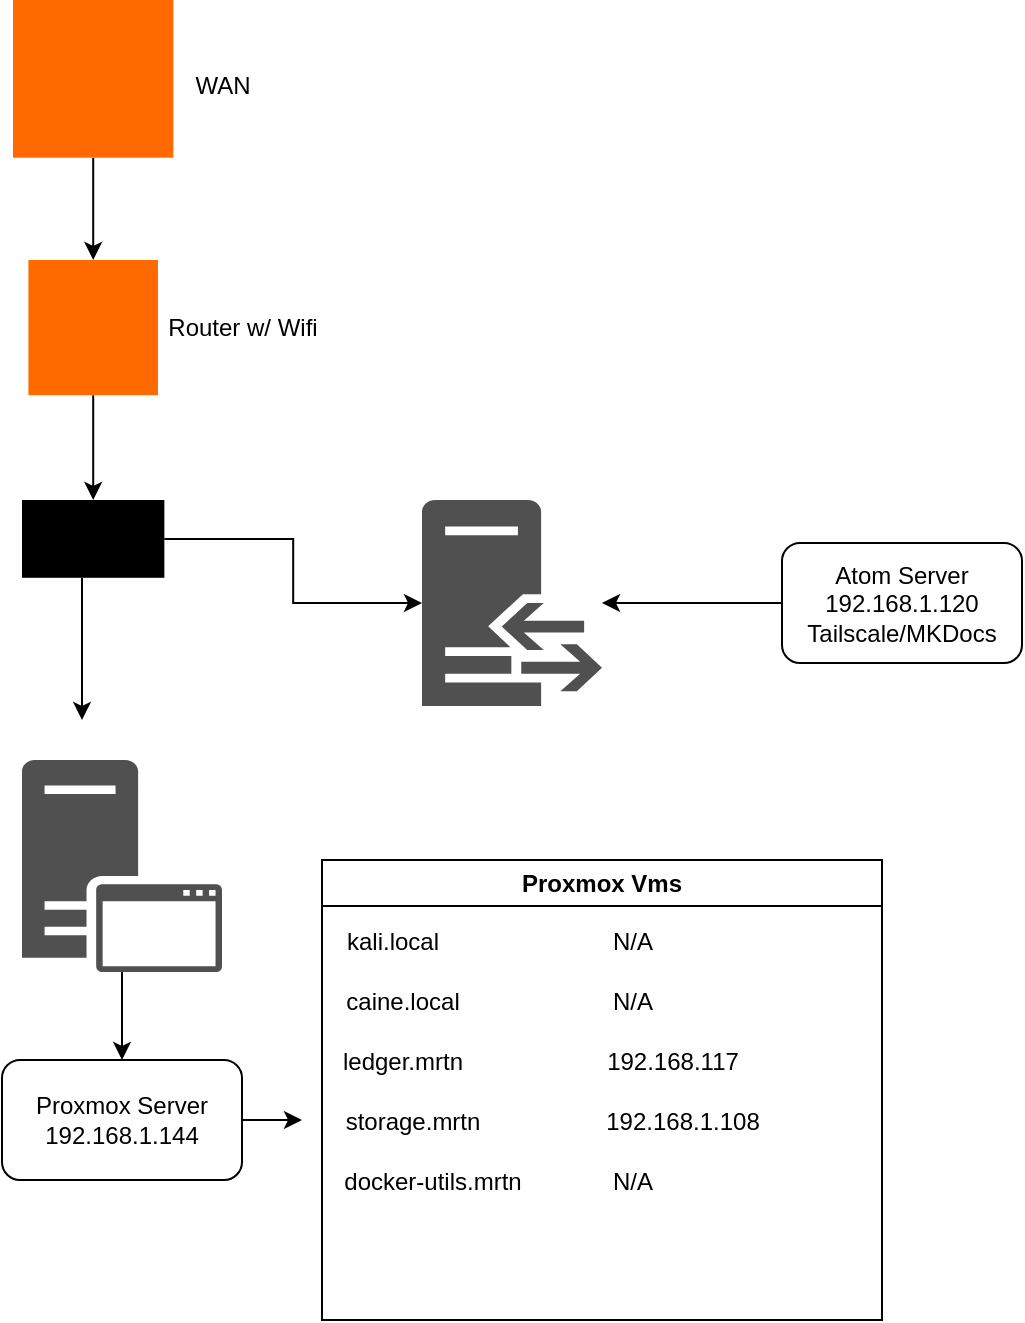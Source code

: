 <mxfile version="28.1.0">
  <diagram id="4R1l7TuO14RYq0gZdg3w" name="Page-1">
    <mxGraphModel dx="1426" dy="1645" grid="1" gridSize="10" guides="1" tooltips="1" connect="1" arrows="1" fold="1" page="1" pageScale="1" pageWidth="1100" pageHeight="850" math="0" shadow="0">
      <root>
        <mxCell id="0" />
        <mxCell id="1" parent="0" />
        <mxCell id="7x5JWIc4PQuYRjXECZIm-10" value="&lt;div&gt;Proxmox Vms&lt;/div&gt;" style="swimlane;whiteSpace=wrap;html=1;" parent="1" vertex="1">
          <mxGeometry x="190" y="310" width="280" height="230" as="geometry" />
        </mxCell>
        <mxCell id="L5oViSP3N9U8abVQpk8u-55" value="kali.local" style="text;html=1;align=center;verticalAlign=middle;resizable=0;points=[];autosize=1;strokeColor=none;fillColor=none;" vertex="1" parent="7x5JWIc4PQuYRjXECZIm-10">
          <mxGeometry y="26" width="70" height="30" as="geometry" />
        </mxCell>
        <mxCell id="L5oViSP3N9U8abVQpk8u-56" value="caine.local" style="text;html=1;align=center;verticalAlign=middle;resizable=0;points=[];autosize=1;strokeColor=none;fillColor=none;" vertex="1" parent="7x5JWIc4PQuYRjXECZIm-10">
          <mxGeometry y="56" width="80" height="30" as="geometry" />
        </mxCell>
        <mxCell id="L5oViSP3N9U8abVQpk8u-57" value="ledger.mrtn" style="text;html=1;align=center;verticalAlign=middle;resizable=0;points=[];autosize=1;strokeColor=none;fillColor=none;" vertex="1" parent="7x5JWIc4PQuYRjXECZIm-10">
          <mxGeometry y="86" width="80" height="30" as="geometry" />
        </mxCell>
        <mxCell id="L5oViSP3N9U8abVQpk8u-58" value="storage.mrtn" style="text;html=1;align=center;verticalAlign=middle;resizable=0;points=[];autosize=1;strokeColor=none;fillColor=none;" vertex="1" parent="7x5JWIc4PQuYRjXECZIm-10">
          <mxGeometry y="116" width="90" height="30" as="geometry" />
        </mxCell>
        <mxCell id="L5oViSP3N9U8abVQpk8u-61" value="docker-utils.mrtn" style="text;html=1;align=center;verticalAlign=middle;resizable=0;points=[];autosize=1;strokeColor=none;fillColor=none;" vertex="1" parent="7x5JWIc4PQuYRjXECZIm-10">
          <mxGeometry y="146" width="110" height="30" as="geometry" />
        </mxCell>
        <mxCell id="L5oViSP3N9U8abVQpk8u-62" value="192.168.1.108" style="text;html=1;align=center;verticalAlign=middle;resizable=0;points=[];autosize=1;strokeColor=none;fillColor=none;" vertex="1" parent="7x5JWIc4PQuYRjXECZIm-10">
          <mxGeometry x="130" y="116" width="100" height="30" as="geometry" />
        </mxCell>
        <mxCell id="L5oViSP3N9U8abVQpk8u-63" value="192.168.117" style="text;html=1;align=center;verticalAlign=middle;resizable=0;points=[];autosize=1;strokeColor=none;fillColor=none;" vertex="1" parent="7x5JWIc4PQuYRjXECZIm-10">
          <mxGeometry x="130" y="86" width="90" height="30" as="geometry" />
        </mxCell>
        <mxCell id="L5oViSP3N9U8abVQpk8u-64" value="N/A" style="text;html=1;align=center;verticalAlign=middle;resizable=0;points=[];autosize=1;strokeColor=none;fillColor=none;" vertex="1" parent="7x5JWIc4PQuYRjXECZIm-10">
          <mxGeometry x="135" y="56" width="40" height="30" as="geometry" />
        </mxCell>
        <mxCell id="L5oViSP3N9U8abVQpk8u-65" value="N/A" style="text;html=1;align=center;verticalAlign=middle;resizable=0;points=[];autosize=1;strokeColor=none;fillColor=none;" vertex="1" parent="7x5JWIc4PQuYRjXECZIm-10">
          <mxGeometry x="135" y="26" width="40" height="30" as="geometry" />
        </mxCell>
        <mxCell id="L5oViSP3N9U8abVQpk8u-66" value="N/A" style="text;html=1;align=center;verticalAlign=middle;resizable=0;points=[];autosize=1;strokeColor=none;fillColor=none;" vertex="1" parent="7x5JWIc4PQuYRjXECZIm-10">
          <mxGeometry x="135" y="146" width="40" height="30" as="geometry" />
        </mxCell>
        <mxCell id="L5oViSP3N9U8abVQpk8u-23" value="" style="sketch=0;pointerEvents=1;shadow=0;dashed=0;html=1;strokeColor=none;fillColor=light-dark(#FFFFFF,#FFFFFF);aspect=fixed;labelPosition=center;verticalLabelPosition=bottom;verticalAlign=top;align=center;outlineConnect=0;shape=mxgraph.vvd.wi_fi;" vertex="1" parent="1">
          <mxGeometry x="107.98" width="18.8" height="18.8" as="geometry" />
        </mxCell>
        <mxCell id="L5oViSP3N9U8abVQpk8u-40" value="" style="edgeStyle=orthogonalEdgeStyle;rounded=0;orthogonalLoop=1;jettySize=auto;html=1;" edge="1" parent="1" source="L5oViSP3N9U8abVQpk8u-25" target="L5oViSP3N9U8abVQpk8u-39">
          <mxGeometry relative="1" as="geometry" />
        </mxCell>
        <mxCell id="L5oViSP3N9U8abVQpk8u-44" value="" style="edgeStyle=orthogonalEdgeStyle;rounded=0;orthogonalLoop=1;jettySize=auto;html=1;" edge="1" parent="1" source="L5oViSP3N9U8abVQpk8u-25">
          <mxGeometry relative="1" as="geometry">
            <mxPoint x="70" y="240" as="targetPoint" />
            <Array as="points">
              <mxPoint x="70" y="240" />
            </Array>
          </mxGeometry>
        </mxCell>
        <mxCell id="L5oViSP3N9U8abVQpk8u-25" value="" style="sketch=0;verticalLabelPosition=bottom;sketch=0;aspect=fixed;html=1;verticalAlign=top;strokeColor=none;fillColor=#000000;align=center;outlineConnect=0;pointerEvents=1;shape=mxgraph.citrix2.switch;" vertex="1" parent="1">
          <mxGeometry x="40" y="130" width="71.18" height="38.89" as="geometry" />
        </mxCell>
        <mxCell id="L5oViSP3N9U8abVQpk8u-31" value="" style="edgeStyle=orthogonalEdgeStyle;rounded=0;orthogonalLoop=1;jettySize=auto;html=1;" edge="1" parent="1" source="L5oViSP3N9U8abVQpk8u-28" target="L5oViSP3N9U8abVQpk8u-30">
          <mxGeometry relative="1" as="geometry" />
        </mxCell>
        <mxCell id="L5oViSP3N9U8abVQpk8u-28" value="" style="points=[];aspect=fixed;html=1;align=center;shadow=0;dashed=0;fillColor=light-dark(#FF6A00,#E9E9E9);strokeColor=none;shape=mxgraph.alibaba_cloud.uis_ultimate_internet_service;" vertex="1" parent="1">
          <mxGeometry x="35.5" y="-120" width="80.17" height="78.85" as="geometry" />
        </mxCell>
        <mxCell id="L5oViSP3N9U8abVQpk8u-32" value="" style="edgeStyle=orthogonalEdgeStyle;rounded=0;orthogonalLoop=1;jettySize=auto;html=1;" edge="1" parent="1" source="L5oViSP3N9U8abVQpk8u-30" target="L5oViSP3N9U8abVQpk8u-25">
          <mxGeometry relative="1" as="geometry" />
        </mxCell>
        <mxCell id="L5oViSP3N9U8abVQpk8u-30" value="" style="points=[];aspect=fixed;html=1;align=center;shadow=0;dashed=0;fillColor=light-dark(#FF6A00,#E9E9E9);strokeColor=none;shape=mxgraph.alibaba_cloud.router;" vertex="1" parent="1">
          <mxGeometry x="43.2" y="10" width="64.78" height="67.6" as="geometry" />
        </mxCell>
        <mxCell id="L5oViSP3N9U8abVQpk8u-50" value="" style="edgeStyle=orthogonalEdgeStyle;rounded=0;orthogonalLoop=1;jettySize=auto;html=1;" edge="1" parent="1" source="L5oViSP3N9U8abVQpk8u-33" target="L5oViSP3N9U8abVQpk8u-48">
          <mxGeometry relative="1" as="geometry" />
        </mxCell>
        <mxCell id="L5oViSP3N9U8abVQpk8u-33" value="" style="sketch=0;pointerEvents=1;shadow=0;dashed=0;html=1;strokeColor=none;fillColor=#505050;labelPosition=center;verticalLabelPosition=bottom;verticalAlign=top;outlineConnect=0;align=center;shape=mxgraph.office.servers.application_server;" vertex="1" parent="1">
          <mxGeometry x="40" y="260" width="100" height="106" as="geometry" />
        </mxCell>
        <mxCell id="L5oViSP3N9U8abVQpk8u-39" value="" style="sketch=0;pointerEvents=1;shadow=0;dashed=0;html=1;strokeColor=none;fillColor=#505050;labelPosition=center;verticalLabelPosition=bottom;verticalAlign=top;outlineConnect=0;align=center;shape=mxgraph.office.servers.reverse_proxy;" vertex="1" parent="1">
          <mxGeometry x="240" y="130" width="90" height="103" as="geometry" />
        </mxCell>
        <mxCell id="L5oViSP3N9U8abVQpk8u-47" value="" style="edgeStyle=orthogonalEdgeStyle;rounded=0;orthogonalLoop=1;jettySize=auto;html=1;" edge="1" parent="1" source="L5oViSP3N9U8abVQpk8u-46" target="L5oViSP3N9U8abVQpk8u-39">
          <mxGeometry relative="1" as="geometry" />
        </mxCell>
        <mxCell id="L5oViSP3N9U8abVQpk8u-46" value="&lt;div&gt;Atom Server&lt;/div&gt;&lt;div&gt;192.168.1.120&lt;/div&gt;&lt;div&gt;Tailscale/MKDocs&lt;br&gt;&lt;/div&gt;" style="rounded=1;whiteSpace=wrap;html=1;" vertex="1" parent="1">
          <mxGeometry x="420" y="151.5" width="120" height="60" as="geometry" />
        </mxCell>
        <mxCell id="L5oViSP3N9U8abVQpk8u-51" style="edgeStyle=orthogonalEdgeStyle;rounded=0;orthogonalLoop=1;jettySize=auto;html=1;exitX=1;exitY=0.5;exitDx=0;exitDy=0;" edge="1" parent="1" source="L5oViSP3N9U8abVQpk8u-48">
          <mxGeometry relative="1" as="geometry">
            <mxPoint x="180" y="440" as="targetPoint" />
          </mxGeometry>
        </mxCell>
        <mxCell id="L5oViSP3N9U8abVQpk8u-48" value="&lt;div&gt;Proxmox Server&lt;/div&gt;&lt;div&gt;192.168.1.144&lt;/div&gt;" style="rounded=1;whiteSpace=wrap;html=1;" vertex="1" parent="1">
          <mxGeometry x="30" y="410" width="120" height="60" as="geometry" />
        </mxCell>
        <mxCell id="L5oViSP3N9U8abVQpk8u-52" value="WAN" style="text;html=1;align=center;verticalAlign=middle;resizable=0;points=[];autosize=1;strokeColor=none;fillColor=none;" vertex="1" parent="1">
          <mxGeometry x="115" y="-92" width="50" height="30" as="geometry" />
        </mxCell>
        <mxCell id="L5oViSP3N9U8abVQpk8u-53" value="Router w/ Wifi" style="text;html=1;align=center;verticalAlign=middle;resizable=0;points=[];autosize=1;strokeColor=none;fillColor=none;" vertex="1" parent="1">
          <mxGeometry x="100" y="28.8" width="100" height="30" as="geometry" />
        </mxCell>
      </root>
    </mxGraphModel>
  </diagram>
</mxfile>
